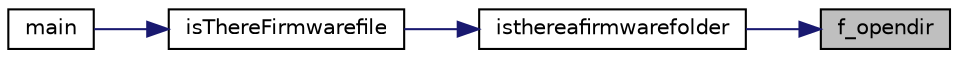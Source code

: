 digraph "f_opendir"
{
 // LATEX_PDF_SIZE
  edge [fontname="Helvetica",fontsize="10",labelfontname="Helvetica",labelfontsize="10"];
  node [fontname="Helvetica",fontsize="10",shape=record];
  rankdir="RL";
  Node1 [label="f_opendir",height=0.2,width=0.4,color="black", fillcolor="grey75", style="filled", fontcolor="black",tooltip=" "];
  Node1 -> Node2 [dir="back",color="midnightblue",fontsize="10",style="solid",fontname="Helvetica"];
  Node2 [label="isthereafirmwarefolder",height=0.2,width=0.4,color="black", fillcolor="white", style="filled",URL="$bootloader_main_8c.html#aa49a0465ed710d7bea43b2e0a4f6a945",tooltip=" "];
  Node2 -> Node3 [dir="back",color="midnightblue",fontsize="10",style="solid",fontname="Helvetica"];
  Node3 [label="isThereFirmwarefile",height=0.2,width=0.4,color="black", fillcolor="white", style="filled",URL="$bootloader_main_8h.html#a00dc442d16eb0c90dd198e8808879454",tooltip=" "];
  Node3 -> Node4 [dir="back",color="midnightblue",fontsize="10",style="solid",fontname="Helvetica"];
  Node4 [label="main",height=0.2,width=0.4,color="black", fillcolor="white", style="filled",URL="$main_8c.html#a840291bc02cba5474a4cb46a9b9566fe",tooltip="The application entry point."];
}
